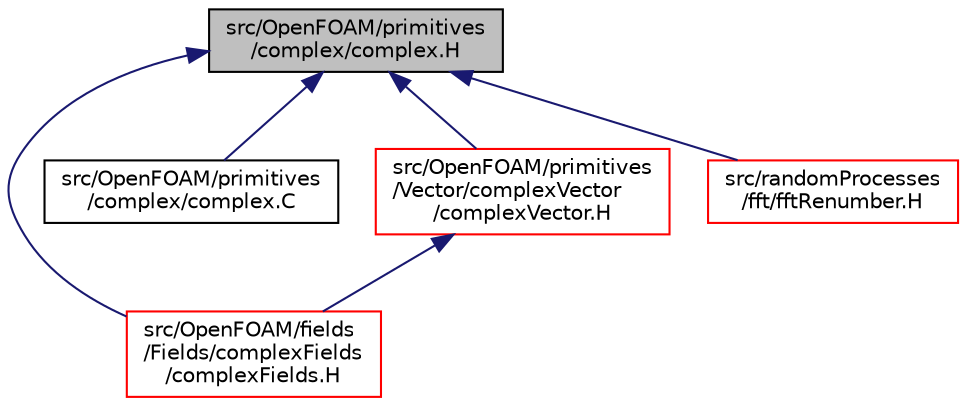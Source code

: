 digraph "src/OpenFOAM/primitives/complex/complex.H"
{
  bgcolor="transparent";
  edge [fontname="Helvetica",fontsize="10",labelfontname="Helvetica",labelfontsize="10"];
  node [fontname="Helvetica",fontsize="10",shape=record];
  Node1 [label="src/OpenFOAM/primitives\l/complex/complex.H",height=0.2,width=0.4,color="black", fillcolor="grey75", style="filled", fontcolor="black"];
  Node1 -> Node2 [dir="back",color="midnightblue",fontsize="10",style="solid",fontname="Helvetica"];
  Node2 [label="src/OpenFOAM/fields\l/Fields/complexFields\l/complexFields.H",height=0.2,width=0.4,color="red",URL="$a08113.html"];
  Node1 -> Node3 [dir="back",color="midnightblue",fontsize="10",style="solid",fontname="Helvetica"];
  Node3 [label="src/OpenFOAM/primitives\l/complex/complex.C",height=0.2,width=0.4,color="black",URL="$a09009.html"];
  Node1 -> Node4 [dir="back",color="midnightblue",fontsize="10",style="solid",fontname="Helvetica"];
  Node4 [label="src/OpenFOAM/primitives\l/Vector/complexVector\l/complexVector.H",height=0.2,width=0.4,color="red",URL="$a09247.html"];
  Node4 -> Node2 [dir="back",color="midnightblue",fontsize="10",style="solid",fontname="Helvetica"];
  Node1 -> Node5 [dir="back",color="midnightblue",fontsize="10",style="solid",fontname="Helvetica"];
  Node5 [label="src/randomProcesses\l/fft/fftRenumber.H",height=0.2,width=0.4,color="red",URL="$a09548.html",tooltip="Multi-dimensional renumbering used in the Numerical Recipes fft routine. "];
}
